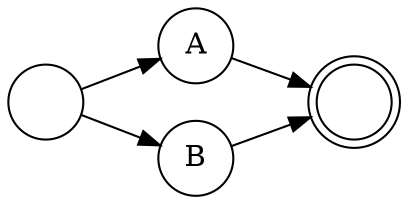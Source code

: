 digraph G {
  node [shape=circle]
  rankdir=LR

  s1 [label=""]
  
  s1 -> A
  s1 -> B
  
  A -> accept
  B -> accept

  accept [label="", shape=doublecircle]
}
